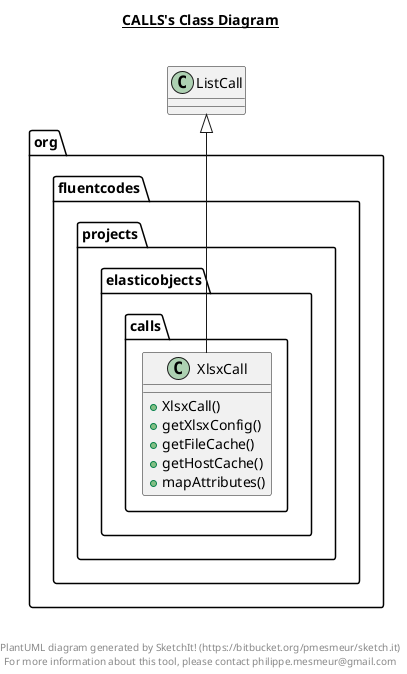 @startuml

title __CALLS's Class Diagram__\n

  package org.fluentcodes.projects.elasticobjects {
    package org.fluentcodes.projects.elasticobjects.calls {
      class XlsxCall {
          + XlsxCall()
          + getXlsxConfig()
          + getFileCache()
          + getHostCache()
          + mapAttributes()
      }
    }
  }
  

  XlsxCall -up-|> ListCall


right footer


PlantUML diagram generated by SketchIt! (https://bitbucket.org/pmesmeur/sketch.it)
For more information about this tool, please contact philippe.mesmeur@gmail.com
endfooter

@enduml
